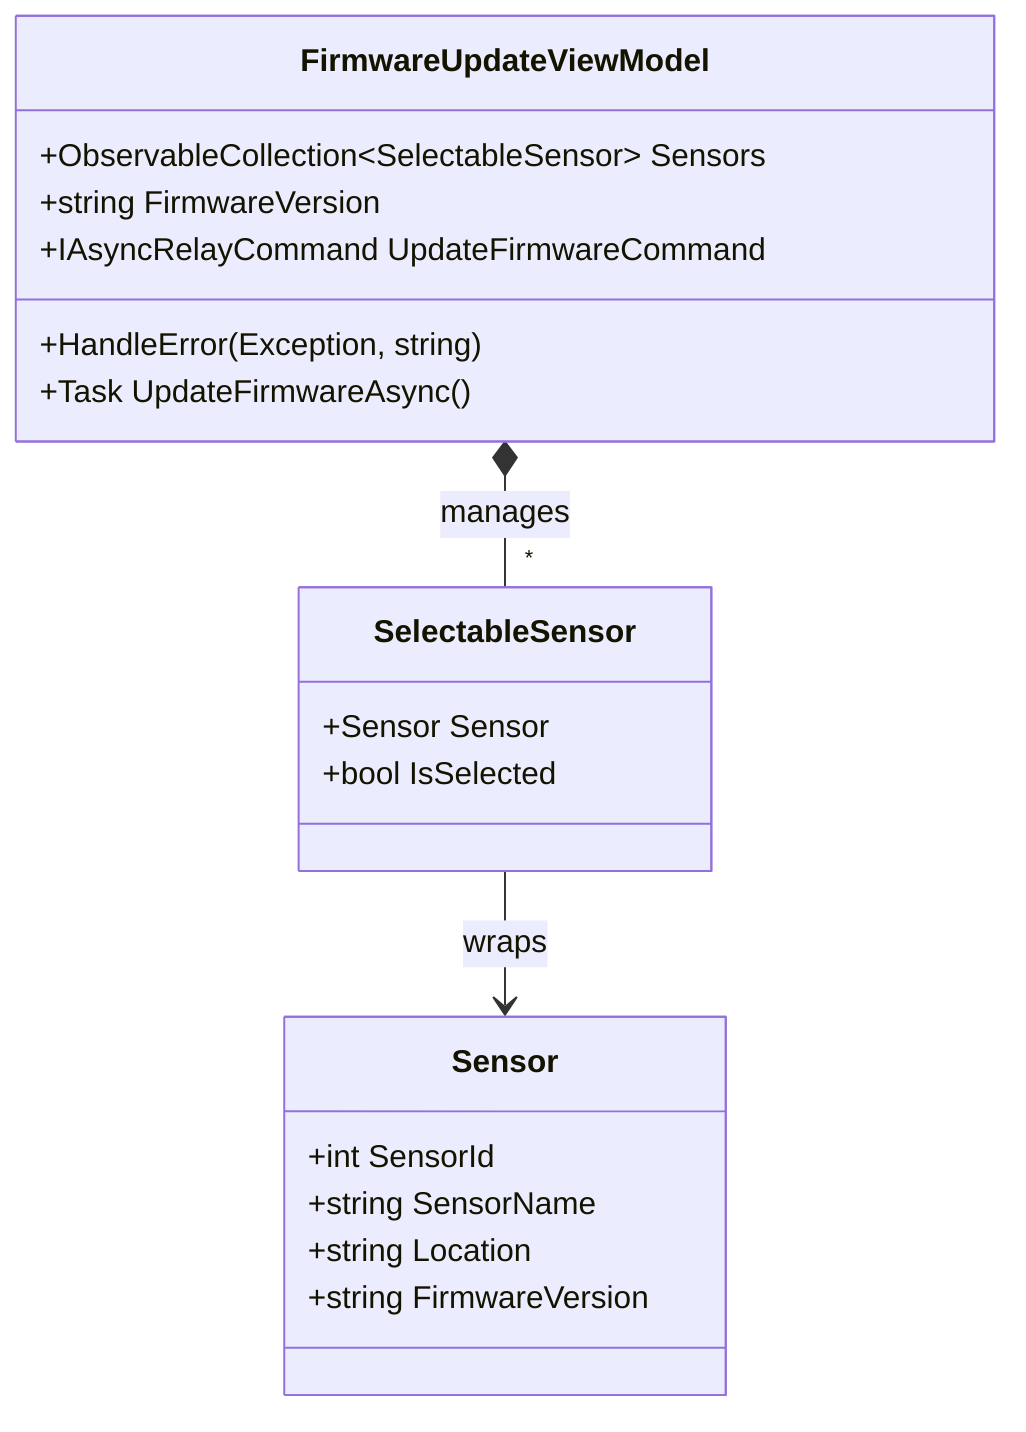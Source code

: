 classDiagram
    class FirmwareUpdateViewModel {
      +ObservableCollection~SelectableSensor~ Sensors
      +string FirmwareVersion
      +IAsyncRelayCommand UpdateFirmwareCommand
      +HandleError(Exception, string)
      +Task UpdateFirmwareAsync()
    }
    class SelectableSensor {
      +Sensor Sensor
      +bool IsSelected
    }
    class Sensor {
      +int SensorId
      +string SensorName
      +string Location
      +string FirmwareVersion
    }
    FirmwareUpdateViewModel *-- "*" SelectableSensor : manages
    SelectableSensor --> Sensor : wraps